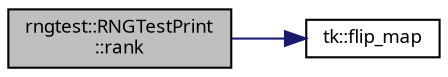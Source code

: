 digraph "rngtest::RNGTestPrint::rank"
{
 // INTERACTIVE_SVG=YES
  bgcolor="transparent";
  edge [fontname="sans-serif",fontsize="9",labelfontname="sans-serif",labelfontsize="9"];
  node [fontname="sans-serif",fontsize="9",shape=record];
  rankdir="LR";
  Node1 [label="rngtest::RNGTestPrint\l::rank",height=0.2,width=0.4,color="black", fillcolor="grey75", style="filled", fontcolor="black"];
  Node1 -> Node2 [color="midnightblue",fontsize="9",style="solid",fontname="sans-serif"];
  Node2 [label="tk::flip_map",height=0.2,width=0.4,color="black",URL="$namespacetk.html#a42982d289f8edfffa60fa4da8b7b9fdf"];
}
